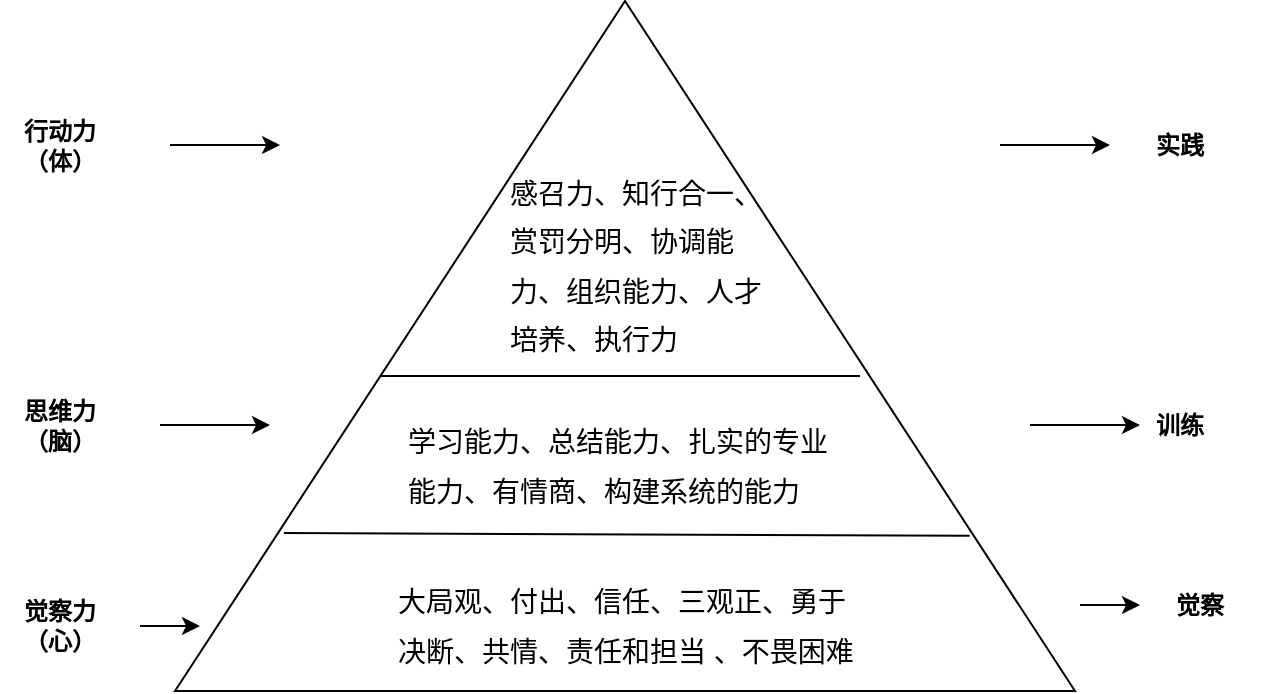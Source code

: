 <mxfile version="20.3.0" type="github" pages="3">
  <diagram id="zKQUjX-WyqfGB3lvkIPg" name="第 1 页">
    <mxGraphModel dx="782" dy="468" grid="1" gridSize="10" guides="1" tooltips="1" connect="1" arrows="1" fold="1" page="1" pageScale="1" pageWidth="827" pageHeight="1169" math="0" shadow="0">
      <root>
        <mxCell id="0" />
        <mxCell id="1" parent="0" />
        <mxCell id="ssKkcry0jvocZaCQyeUG-3" value="" style="triangle;whiteSpace=wrap;html=1;rotation=-90;" parent="1" vertex="1">
          <mxGeometry x="160" y="170" width="345" height="450" as="geometry" />
        </mxCell>
        <mxCell id="ssKkcry0jvocZaCQyeUG-8" value="" style="endArrow=none;html=1;rounded=0;entryX=0.225;entryY=0.883;entryDx=0;entryDy=0;entryPerimeter=0;exitX=0.229;exitY=0.121;exitDx=0;exitDy=0;exitPerimeter=0;" parent="1" source="ssKkcry0jvocZaCQyeUG-3" target="ssKkcry0jvocZaCQyeUG-3" edge="1">
          <mxGeometry width="50" height="50" relative="1" as="geometry">
            <mxPoint x="170" y="490" as="sourcePoint" />
            <mxPoint x="482.5" y="500" as="targetPoint" />
          </mxGeometry>
        </mxCell>
        <mxCell id="ssKkcry0jvocZaCQyeUG-9" value="" style="endArrow=none;html=1;rounded=0;" parent="1" edge="1">
          <mxGeometry width="50" height="50" relative="1" as="geometry">
            <mxPoint x="450" y="410" as="sourcePoint" />
            <mxPoint x="210" y="410" as="targetPoint" />
            <Array as="points">
              <mxPoint x="310" y="410" />
            </Array>
          </mxGeometry>
        </mxCell>
        <mxCell id="ssKkcry0jvocZaCQyeUG-10" value="&lt;div style=&quot;text-align: left; line-height: 1.75; font-size: 14px;&quot;&gt;大局观、付出、信任、三观正、勇于决断、共情、责任和担当 、不畏困难&lt;/div&gt;" style="text;html=1;strokeColor=none;fillColor=none;align=center;verticalAlign=middle;whiteSpace=wrap;rounded=0;" parent="1" vertex="1">
          <mxGeometry x="217.5" y="520" width="230" height="30" as="geometry" />
        </mxCell>
        <mxCell id="ssKkcry0jvocZaCQyeUG-11" value="&lt;div style=&quot;text-align: left; line-height: 1.75; font-size: 14px;&quot;&gt;学习能力、总结能力、扎实的专业能力、有情商、构建系统的能力&lt;/div&gt;" style="text;html=1;strokeColor=none;fillColor=none;align=center;verticalAlign=middle;whiteSpace=wrap;rounded=0;" parent="1" vertex="1">
          <mxGeometry x="222.5" y="440" width="220" height="30" as="geometry" />
        </mxCell>
        <mxCell id="ssKkcry0jvocZaCQyeUG-12" value="&lt;div style=&quot;text-align: left; line-height: 1.75; font-size: 14px;&quot;&gt;感召力、知行合一、赏罚分明、协调能力、组织能力、人才培养、执行力&lt;/div&gt;" style="text;html=1;strokeColor=none;fillColor=none;align=center;verticalAlign=middle;whiteSpace=wrap;rounded=0;" parent="1" vertex="1">
          <mxGeometry x="274" y="340" width="140" height="30" as="geometry" />
        </mxCell>
        <mxCell id="ssKkcry0jvocZaCQyeUG-13" value="行动力（体）" style="text;html=1;strokeColor=none;fillColor=none;align=center;verticalAlign=middle;whiteSpace=wrap;rounded=0;fontStyle=1" parent="1" vertex="1">
          <mxGeometry x="20" y="280" width="60" height="30" as="geometry" />
        </mxCell>
        <mxCell id="ssKkcry0jvocZaCQyeUG-14" value="思维力（脑）" style="text;html=1;strokeColor=none;fillColor=none;align=center;verticalAlign=middle;whiteSpace=wrap;rounded=0;fontStyle=1" parent="1" vertex="1">
          <mxGeometry x="20" y="420" width="60" height="30" as="geometry" />
        </mxCell>
        <mxCell id="ssKkcry0jvocZaCQyeUG-15" value="觉察力（心）" style="text;html=1;strokeColor=none;fillColor=none;align=center;verticalAlign=middle;whiteSpace=wrap;rounded=0;fontStyle=1" parent="1" vertex="1">
          <mxGeometry x="20" y="520" width="60" height="30" as="geometry" />
        </mxCell>
        <mxCell id="ssKkcry0jvocZaCQyeUG-21" value="实践" style="text;html=1;strokeColor=none;fillColor=none;align=center;verticalAlign=middle;whiteSpace=wrap;rounded=0;fontStyle=1" parent="1" vertex="1">
          <mxGeometry x="580" y="280" width="60" height="30" as="geometry" />
        </mxCell>
        <mxCell id="ssKkcry0jvocZaCQyeUG-22" value="训练" style="text;html=1;strokeColor=none;fillColor=none;align=center;verticalAlign=middle;whiteSpace=wrap;rounded=0;fontStyle=1" parent="1" vertex="1">
          <mxGeometry x="580" y="420" width="60" height="30" as="geometry" />
        </mxCell>
        <mxCell id="ssKkcry0jvocZaCQyeUG-23" value="觉察" style="text;html=1;strokeColor=none;fillColor=none;align=center;verticalAlign=middle;whiteSpace=wrap;rounded=0;fontStyle=1" parent="1" vertex="1">
          <mxGeometry x="590" y="510" width="60" height="30" as="geometry" />
        </mxCell>
        <mxCell id="ssKkcry0jvocZaCQyeUG-25" value="" style="endArrow=classic;html=1;rounded=0;" parent="1" edge="1">
          <mxGeometry width="50" height="50" relative="1" as="geometry">
            <mxPoint x="105" y="294.5" as="sourcePoint" />
            <mxPoint x="160" y="294.5" as="targetPoint" />
          </mxGeometry>
        </mxCell>
        <mxCell id="ssKkcry0jvocZaCQyeUG-26" value="" style="endArrow=classic;html=1;rounded=0;" parent="1" edge="1">
          <mxGeometry width="50" height="50" relative="1" as="geometry">
            <mxPoint x="520" y="294.5" as="sourcePoint" />
            <mxPoint x="575" y="294.5" as="targetPoint" />
          </mxGeometry>
        </mxCell>
        <mxCell id="ssKkcry0jvocZaCQyeUG-27" value="" style="endArrow=classic;html=1;rounded=0;" parent="1" edge="1">
          <mxGeometry width="50" height="50" relative="1" as="geometry">
            <mxPoint x="100" y="434.5" as="sourcePoint" />
            <mxPoint x="155" y="434.5" as="targetPoint" />
          </mxGeometry>
        </mxCell>
        <mxCell id="ssKkcry0jvocZaCQyeUG-28" value="" style="endArrow=classic;html=1;rounded=0;" parent="1" edge="1">
          <mxGeometry width="50" height="50" relative="1" as="geometry">
            <mxPoint x="90" y="535" as="sourcePoint" />
            <mxPoint x="120" y="535" as="targetPoint" />
          </mxGeometry>
        </mxCell>
        <mxCell id="ssKkcry0jvocZaCQyeUG-29" value="" style="endArrow=classic;html=1;rounded=0;" parent="1" edge="1">
          <mxGeometry width="50" height="50" relative="1" as="geometry">
            <mxPoint x="560" y="524.5" as="sourcePoint" />
            <mxPoint x="590" y="524.5" as="targetPoint" />
          </mxGeometry>
        </mxCell>
        <mxCell id="ssKkcry0jvocZaCQyeUG-30" value="" style="endArrow=classic;html=1;rounded=0;" parent="1" edge="1">
          <mxGeometry width="50" height="50" relative="1" as="geometry">
            <mxPoint x="535" y="434.5" as="sourcePoint" />
            <mxPoint x="590" y="434.5" as="targetPoint" />
          </mxGeometry>
        </mxCell>
      </root>
    </mxGraphModel>
  </diagram>
  <diagram id="2JbcnpAYA8VkibhLV8vb" name="第 2 页">
    <mxGraphModel dx="1422" dy="828" grid="1" gridSize="10" guides="1" tooltips="1" connect="1" arrows="1" fold="1" page="1" pageScale="1" pageWidth="827" pageHeight="1169" math="0" shadow="0">
      <root>
        <mxCell id="0" />
        <mxCell id="1" parent="0" />
        <mxCell id="iUxnVzqD_60CrnqgzpHa-2" value="" style="ellipse;whiteSpace=wrap;html=1;aspect=fixed;align=left;fillColor=#f5f5f5;strokeColor=#666666;fontColor=#333333;" vertex="1" parent="1">
          <mxGeometry x="70" y="310" width="420" height="420" as="geometry" />
        </mxCell>
        <mxCell id="iUxnVzqD_60CrnqgzpHa-1" value="" style="ellipse;whiteSpace=wrap;html=1;aspect=fixed;fillColor=#dae8fc;strokeColor=#6c8ebf;" vertex="1" parent="1">
          <mxGeometry x="150" y="390" width="260" height="260" as="geometry" />
        </mxCell>
        <mxCell id="iUxnVzqD_60CrnqgzpHa-4" value="外用" style="text;html=1;strokeColor=none;fillColor=none;align=center;verticalAlign=middle;whiteSpace=wrap;rounded=0;fontStyle=1;fontSize=20;" vertex="1" parent="1">
          <mxGeometry x="243" y="320" width="98" height="30" as="geometry" />
        </mxCell>
        <mxCell id="iUxnVzqD_60CrnqgzpHa-5" value="内服" style="text;html=1;strokeColor=none;fillColor=none;align=center;verticalAlign=middle;whiteSpace=wrap;rounded=0;fontStyle=1;fontSize=20;" vertex="1" parent="1">
          <mxGeometry x="243" y="400" width="98" height="30" as="geometry" />
        </mxCell>
        <mxCell id="iUxnVzqD_60CrnqgzpHa-6" value="为了提升价值感 (自尊)&lt;br&gt;&lt;br&gt;为了增强归属感(亲情/爱情/友情)&lt;br&gt;&lt;br&gt;为了增强安全感&lt;br&gt;&lt;br&gt;为了自我掌控感(自主/自由)&lt;br&gt;&lt;br&gt;被同情心激发（爱人）" style="text;html=1;strokeColor=none;fillColor=none;align=left;verticalAlign=middle;whiteSpace=wrap;rounded=0;strokeWidth=2;horizontal=1;spacingTop=5;spacing=4;spacingLeft=2;" vertex="1" parent="1">
          <mxGeometry x="194" y="440" width="196" height="130" as="geometry" />
        </mxCell>
        <mxCell id="iUxnVzqD_60CrnqgzpHa-7" value="为了成就(功)&amp;nbsp; &amp;nbsp; &amp;nbsp; &amp;nbsp; &amp;nbsp;" style="text;html=1;strokeColor=none;fillColor=none;align=center;verticalAlign=middle;whiteSpace=wrap;rounded=0;strokeWidth=2;horizontal=1;flipH=1;flipV=1;direction=east;rotation=-65;" vertex="1" parent="1">
          <mxGeometry x="60.0" y="440" width="109.57" height="64.51" as="geometry" />
        </mxCell>
        <mxCell id="iUxnVzqD_60CrnqgzpHa-12" value="为了地位（名）" style="text;html=1;strokeColor=none;fillColor=none;align=center;verticalAlign=middle;whiteSpace=wrap;rounded=0;strokeWidth=2;rotation=-15;" vertex="1" parent="1">
          <mxGeometry x="150" y="370" width="130" height="30" as="geometry" />
        </mxCell>
        <mxCell id="iUxnVzqD_60CrnqgzpHa-13" value="为了财富（利)&amp;nbsp;" style="text;html=1;strokeColor=none;fillColor=none;align=center;verticalAlign=middle;whiteSpace=wrap;rounded=0;strokeWidth=2;rotation=45;" vertex="1" parent="1">
          <mxGeometry x="330" y="390" width="130" height="30" as="geometry" />
        </mxCell>
        <mxCell id="iUxnVzqD_60CrnqgzpHa-14" value="为了活得久(禄)" style="text;html=1;strokeColor=none;fillColor=none;align=center;verticalAlign=middle;whiteSpace=wrap;rounded=0;strokeWidth=2;rotation=75;" vertex="1" parent="1">
          <mxGeometry x="390" y="500" width="130" height="30" as="geometry" />
        </mxCell>
        <mxCell id="iUxnVzqD_60CrnqgzpHa-15" value="" style="ellipse;whiteSpace=wrap;html=1;aspect=fixed;align=left;" vertex="1" parent="1">
          <mxGeometry x="830" y="310" width="420" height="420" as="geometry" />
        </mxCell>
        <mxCell id="iUxnVzqD_60CrnqgzpHa-16" value="" style="ellipse;whiteSpace=wrap;html=1;aspect=fixed;fillColor=#dae8fc;strokeColor=#6c8ebf;" vertex="1" parent="1">
          <mxGeometry x="910" y="390" width="260" height="260" as="geometry" />
        </mxCell>
        <mxCell id="iUxnVzqD_60CrnqgzpHa-17" value="外用物" style="text;html=1;strokeColor=none;fillColor=none;align=center;verticalAlign=middle;whiteSpace=wrap;rounded=0;" vertex="1" parent="1">
          <mxGeometry x="1022" y="320" width="60" height="30" as="geometry" />
        </mxCell>
        <mxCell id="iUxnVzqD_60CrnqgzpHa-18" value="获得内用" style="text;html=1;strokeColor=none;fillColor=none;align=center;verticalAlign=middle;whiteSpace=wrap;rounded=0;fontStyle=1" vertex="1" parent="1">
          <mxGeometry x="1014" y="410" width="60" height="30" as="geometry" />
        </mxCell>
        <mxCell id="iUxnVzqD_60CrnqgzpHa-19" value="为了提升价值感 (自尊)&lt;br&gt;&lt;br&gt;为了增强归属感(亲情/爱情/友情)&lt;br&gt;&lt;br&gt;为了增强安全感&lt;br&gt;&lt;br&gt;为了自我掌控感(自主/自由)&lt;br&gt;&lt;br&gt;被同情心激励" style="text;html=1;strokeColor=none;fillColor=none;align=center;verticalAlign=middle;whiteSpace=wrap;rounded=0;strokeWidth=2;horizontal=1;spacingTop=5;spacing=4;spacingLeft=2;" vertex="1" parent="1">
          <mxGeometry x="954" y="440" width="196" height="130" as="geometry" />
        </mxCell>
        <mxCell id="iUxnVzqD_60CrnqgzpHa-20" value="为了成就(功)&amp;nbsp; &amp;nbsp; &amp;nbsp; &amp;nbsp; &amp;nbsp;" style="text;html=1;strokeColor=none;fillColor=none;align=center;verticalAlign=middle;whiteSpace=wrap;rounded=0;strokeWidth=2;horizontal=1;flipH=1;flipV=1;direction=east;rotation=-65;" vertex="1" parent="1">
          <mxGeometry x="827" y="450" width="109.57" height="64.51" as="geometry" />
        </mxCell>
        <mxCell id="iUxnVzqD_60CrnqgzpHa-21" value="为了地位（名）" style="text;html=1;strokeColor=none;fillColor=none;align=center;verticalAlign=middle;whiteSpace=wrap;rounded=0;strokeWidth=2;rotation=-15;" vertex="1" parent="1">
          <mxGeometry x="910" y="370" width="130" height="30" as="geometry" />
        </mxCell>
        <mxCell id="iUxnVzqD_60CrnqgzpHa-22" value="为了财富（利)&amp;nbsp;" style="text;html=1;strokeColor=none;fillColor=none;align=center;verticalAlign=middle;whiteSpace=wrap;rounded=0;strokeWidth=2;rotation=45;" vertex="1" parent="1">
          <mxGeometry x="1090" y="390" width="130" height="30" as="geometry" />
        </mxCell>
        <mxCell id="iUxnVzqD_60CrnqgzpHa-23" value="为了活得久(禄)" style="text;html=1;strokeColor=none;fillColor=none;align=center;verticalAlign=middle;whiteSpace=wrap;rounded=0;strokeWidth=2;rotation=75;" vertex="1" parent="1">
          <mxGeometry x="1150" y="500" width="130" height="30" as="geometry" />
        </mxCell>
        <mxCell id="iUxnVzqD_60CrnqgzpHa-24" value="" style="shape=flexArrow;endArrow=classic;html=1;rounded=0;fontSize=20;" edge="1" parent="1">
          <mxGeometry width="50" height="50" relative="1" as="geometry">
            <mxPoint x="570" y="514.5" as="sourcePoint" />
            <mxPoint x="720" y="514.5" as="targetPoint" />
          </mxGeometry>
        </mxCell>
        <mxCell id="iUxnVzqD_60CrnqgzpHa-27" value="获得" style="edgeLabel;html=1;align=left;verticalAlign=bottom;resizable=0;points=[];fontSize=20;" vertex="1" connectable="0" parent="iUxnVzqD_60CrnqgzpHa-24">
          <mxGeometry x="-0.267" y="7" relative="1" as="geometry">
            <mxPoint y="1" as="offset" />
          </mxGeometry>
        </mxCell>
        <mxCell id="iUxnVzqD_60CrnqgzpHa-25" value="驱动力" style="text;html=1;strokeColor=none;fillColor=none;align=center;verticalAlign=middle;whiteSpace=wrap;rounded=0;strokeWidth=2;fontSize=20;" vertex="1" parent="1">
          <mxGeometry x="194" y="250" width="180" height="30" as="geometry" />
        </mxCell>
        <mxCell id="iUxnVzqD_60CrnqgzpHa-26" value="有用" style="text;html=1;strokeColor=none;fillColor=none;align=center;verticalAlign=middle;whiteSpace=wrap;rounded=0;strokeWidth=2;fontSize=20;" vertex="1" parent="1">
          <mxGeometry x="954" y="780" width="180" height="30" as="geometry" />
        </mxCell>
      </root>
    </mxGraphModel>
  </diagram>
  <diagram id="cgTMIaqABvfnYE-RTPSR" name="第 3 页">
    <mxGraphModel dx="3076" dy="828" grid="1" gridSize="10" guides="1" tooltips="1" connect="1" arrows="1" fold="1" page="1" pageScale="1" pageWidth="827" pageHeight="1169" math="0" shadow="0">
      <root>
        <mxCell id="0" />
        <mxCell id="1" parent="0" />
        <mxCell id="L_Ru3bllDBfx2HvgcXNk-22" value="有用" style="text;html=1;strokeColor=none;fillColor=none;align=center;verticalAlign=middle;whiteSpace=wrap;rounded=0;strokeWidth=2;fontSize=20;" vertex="1" parent="1">
          <mxGeometry x="954" y="780" width="180" height="30" as="geometry" />
        </mxCell>
        <mxCell id="L_Ru3bllDBfx2HvgcXNk-23" value="" style="group" vertex="1" connectable="0" parent="1">
          <mxGeometry x="-370.6" y="420" width="417.6" height="400" as="geometry" />
        </mxCell>
        <mxCell id="L_Ru3bllDBfx2HvgcXNk-1" value="" style="ellipse;whiteSpace=wrap;html=1;aspect=fixed;align=left;fillColor=#f5f5f5;strokeColor=#666666;fontColor=#333333;" vertex="1" parent="L_Ru3bllDBfx2HvgcXNk-23">
          <mxGeometry x="7.423" width="373.421" height="373.421" as="geometry" />
        </mxCell>
        <mxCell id="L_Ru3bllDBfx2HvgcXNk-2" value="" style="ellipse;whiteSpace=wrap;html=1;aspect=fixed;fillColor=#dae8fc;strokeColor=#6c8ebf;" vertex="1" parent="L_Ru3bllDBfx2HvgcXNk-23">
          <mxGeometry x="85.552" y="76.19" width="231.165" height="231.165" as="geometry" />
        </mxCell>
        <mxCell id="L_Ru3bllDBfx2HvgcXNk-3" value="外用" style="text;html=1;strokeColor=none;fillColor=none;align=center;verticalAlign=middle;whiteSpace=wrap;rounded=0;fontStyle=1;fontSize=20;" vertex="1" parent="L_Ru3bllDBfx2HvgcXNk-23">
          <mxGeometry x="146.277" y="9.524" width="95.708" height="28.571" as="geometry" />
        </mxCell>
        <mxCell id="L_Ru3bllDBfx2HvgcXNk-4" value="内服养心" style="text;html=1;strokeColor=none;fillColor=none;align=center;verticalAlign=middle;whiteSpace=wrap;rounded=0;fontStyle=1;fontSize=20;" vertex="1" parent="L_Ru3bllDBfx2HvgcXNk-23">
          <mxGeometry x="153.277" y="85.714" width="95.708" height="28.571" as="geometry" />
        </mxCell>
        <mxCell id="L_Ru3bllDBfx2HvgcXNk-5" value="&lt;br&gt;&lt;br&gt;被同情心激发（爱人）- 仁&lt;br&gt;&lt;br&gt;为了提升价值感 (自尊) - 义&lt;br&gt;&lt;br&gt;为了增强归属感(亲情/爱情/友情) -礼&lt;br&gt;&lt;br&gt;为了增强安全感 - 信&lt;br&gt;&lt;br&gt;为了自我掌控感(自主/自由)&amp;nbsp;&lt;br&gt;" style="text;html=1;strokeColor=none;fillColor=none;align=left;verticalAlign=middle;whiteSpace=wrap;rounded=0;strokeWidth=2;horizontal=1;spacingTop=5;spacing=4;spacingLeft=2;" vertex="1" parent="L_Ru3bllDBfx2HvgcXNk-23">
          <mxGeometry x="104.66" y="114.29" width="219.94" height="127.62" as="geometry" />
        </mxCell>
        <mxCell id="L_Ru3bllDBfx2HvgcXNk-6" value="为了成就(功)&amp;nbsp; &amp;nbsp; &amp;nbsp; &amp;nbsp; &amp;nbsp;" style="text;html=1;strokeColor=none;fillColor=none;align=center;verticalAlign=middle;whiteSpace=wrap;rounded=0;strokeWidth=2;horizontal=1;flipH=1;flipV=1;direction=east;rotation=-65;" vertex="1" parent="L_Ru3bllDBfx2HvgcXNk-23">
          <mxGeometry x="-2.343" y="123.81" width="107.007" height="61.438" as="geometry" />
        </mxCell>
        <mxCell id="L_Ru3bllDBfx2HvgcXNk-7" value="为了地位（名）" style="text;html=1;strokeColor=none;fillColor=none;align=center;verticalAlign=middle;whiteSpace=wrap;rounded=0;strokeWidth=2;rotation=-15;" vertex="1" parent="L_Ru3bllDBfx2HvgcXNk-23">
          <mxGeometry x="77.602" y="47.623" width="126.959" height="28.571" as="geometry" />
        </mxCell>
        <mxCell id="L_Ru3bllDBfx2HvgcXNk-8" value="为了财富（利)&amp;nbsp;" style="text;html=1;strokeColor=none;fillColor=none;align=center;verticalAlign=middle;whiteSpace=wrap;rounded=0;strokeWidth=2;rotation=45;" vertex="1" parent="L_Ru3bllDBfx2HvgcXNk-23">
          <mxGeometry x="248.982" y="76.19" width="126.959" height="28.571" as="geometry" />
        </mxCell>
        <mxCell id="L_Ru3bllDBfx2HvgcXNk-9" value="为了活得久(禄)" style="text;html=1;strokeColor=none;fillColor=none;align=center;verticalAlign=middle;whiteSpace=wrap;rounded=0;strokeWidth=2;rotation=75;" vertex="1" parent="L_Ru3bllDBfx2HvgcXNk-23">
          <mxGeometry x="287.599" y="185.252" width="126.959" height="28.571" as="geometry" />
        </mxCell>
        <mxCell id="L_Ru3bllDBfx2HvgcXNk-24" value="" style="group;fontSize=19;" vertex="1" connectable="0" parent="1">
          <mxGeometry x="-873.0" y="430" width="350.6" height="380" as="geometry" />
        </mxCell>
        <mxCell id="L_Ru3bllDBfx2HvgcXNk-10" value="" style="ellipse;whiteSpace=wrap;html=1;aspect=fixed;align=left;fillColor=#f5f5f5;fontColor=#333333;strokeColor=#666666;" vertex="1" parent="L_Ru3bllDBfx2HvgcXNk-24">
          <mxGeometry x="0.501" width="350.099" height="350.099" as="geometry" />
        </mxCell>
        <mxCell id="L_Ru3bllDBfx2HvgcXNk-11" value="" style="ellipse;whiteSpace=wrap;html=1;aspect=fixed;fillColor=#dae8fc;strokeColor=#6c8ebf;" vertex="1" parent="L_Ru3bllDBfx2HvgcXNk-24">
          <mxGeometry x="67.187" y="72.381" width="216.728" height="216.728" as="geometry" />
        </mxCell>
        <mxCell id="L_Ru3bllDBfx2HvgcXNk-12" value="有意付出" style="text;html=1;strokeColor=none;fillColor=none;align=center;verticalAlign=middle;whiteSpace=wrap;rounded=0;fontStyle=1;fontSize=20;" vertex="1" parent="L_Ru3bllDBfx2HvgcXNk-24">
          <mxGeometry x="140.83" y="20" width="89.45" height="30" as="geometry" />
        </mxCell>
        <mxCell id="L_Ru3bllDBfx2HvgcXNk-13" value="甘心付出" style="text;html=1;strokeColor=none;fillColor=none;align=center;verticalAlign=middle;whiteSpace=wrap;rounded=0;fontStyle=1;fontSize=20;" vertex="1" parent="L_Ru3bllDBfx2HvgcXNk-24">
          <mxGeometry x="135.83" y="144.77" width="99.45" height="27.14" as="geometry" />
        </mxCell>
        <mxCell id="L_Ru3bllDBfx2HvgcXNk-25" value="" style="shape=flexArrow;endArrow=classic;html=1;rounded=0;fontSize=20;" edge="1" parent="1">
          <mxGeometry width="50" height="50" relative="1" as="geometry">
            <mxPoint x="-510.6" y="490" as="sourcePoint" />
            <mxPoint x="-373" y="490" as="targetPoint" />
          </mxGeometry>
        </mxCell>
        <mxCell id="L_Ru3bllDBfx2HvgcXNk-27" value="有所图" style="edgeLabel;html=1;align=left;verticalAlign=bottom;resizable=0;points=[];fontSize=20;" vertex="1" connectable="0" parent="L_Ru3bllDBfx2HvgcXNk-25">
          <mxGeometry x="-0.32" y="2" relative="1" as="geometry">
            <mxPoint y="-6" as="offset" />
          </mxGeometry>
        </mxCell>
        <mxCell id="L_Ru3bllDBfx2HvgcXNk-28" value="" style="shape=flexArrow;endArrow=classic;html=1;rounded=0;fontSize=20;" edge="1" parent="1">
          <mxGeometry width="50" height="50" relative="1" as="geometry">
            <mxPoint x="-373" y="710" as="sourcePoint" />
            <mxPoint x="-513" y="710" as="targetPoint" />
          </mxGeometry>
        </mxCell>
        <mxCell id="L_Ru3bllDBfx2HvgcXNk-29" value="驱动" style="edgeLabel;html=1;align=left;verticalAlign=top;resizable=0;points=[];fontSize=20;" vertex="1" connectable="0" parent="L_Ru3bllDBfx2HvgcXNk-28">
          <mxGeometry x="0.157" y="3" relative="1" as="geometry">
            <mxPoint as="offset" />
          </mxGeometry>
        </mxCell>
      </root>
    </mxGraphModel>
  </diagram>
</mxfile>
